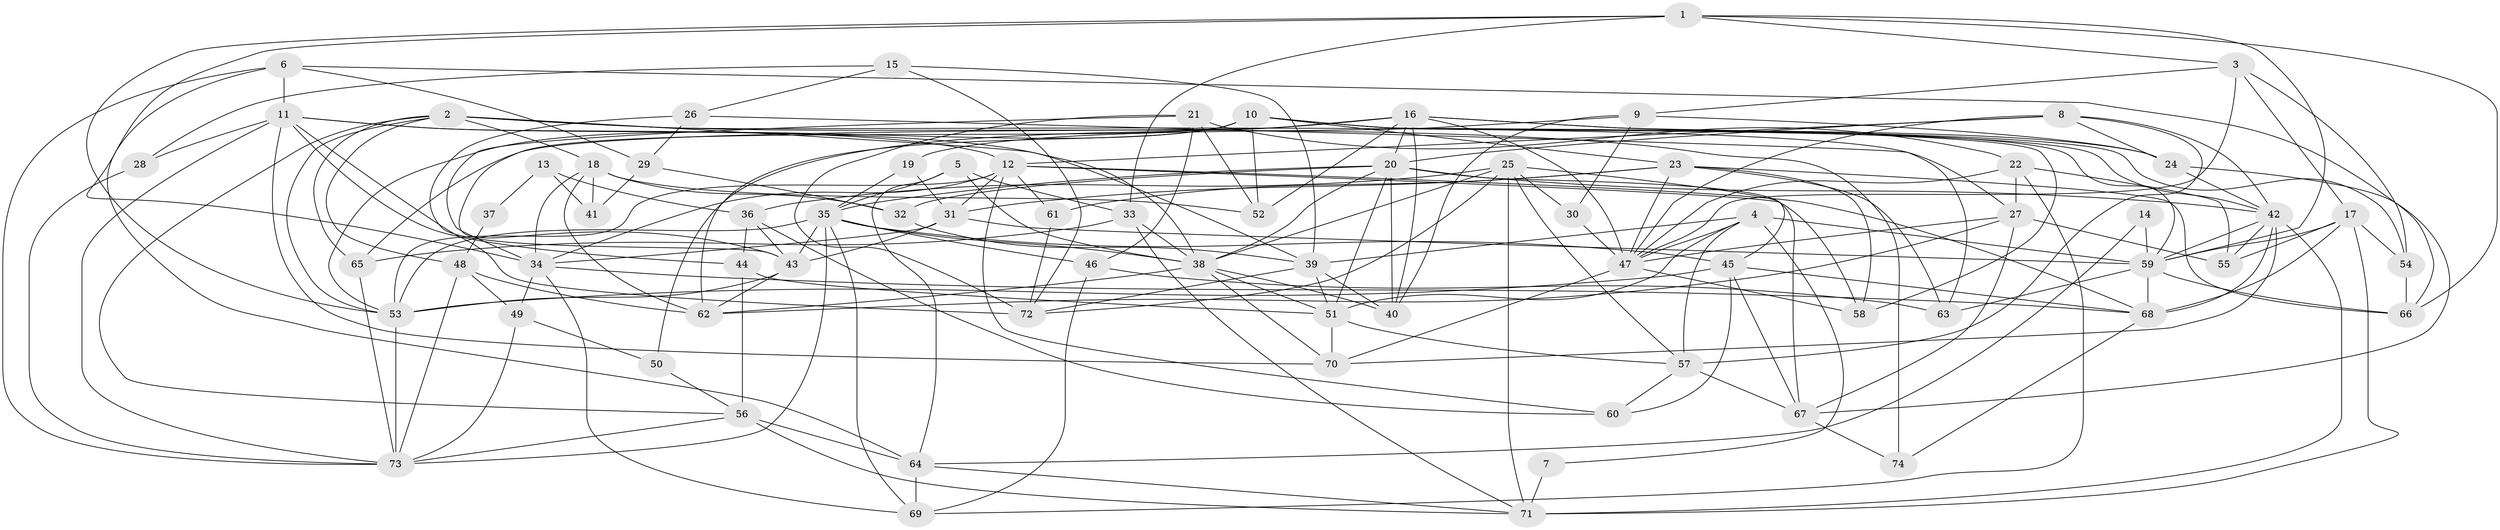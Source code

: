 // original degree distribution, {7: 0.02027027027027027, 6: 0.11486486486486487, 3: 0.2972972972972973, 4: 0.27702702702702703, 5: 0.1554054054054054, 2: 0.11486486486486487, 8: 0.02027027027027027}
// Generated by graph-tools (version 1.1) at 2025/02/03/09/25 03:02:07]
// undirected, 74 vertices, 206 edges
graph export_dot {
graph [start="1"]
  node [color=gray90,style=filled];
  1;
  2;
  3;
  4;
  5;
  6;
  7;
  8;
  9;
  10;
  11;
  12;
  13;
  14;
  15;
  16;
  17;
  18;
  19;
  20;
  21;
  22;
  23;
  24;
  25;
  26;
  27;
  28;
  29;
  30;
  31;
  32;
  33;
  34;
  35;
  36;
  37;
  38;
  39;
  40;
  41;
  42;
  43;
  44;
  45;
  46;
  47;
  48;
  49;
  50;
  51;
  52;
  53;
  54;
  55;
  56;
  57;
  58;
  59;
  60;
  61;
  62;
  63;
  64;
  65;
  66;
  67;
  68;
  69;
  70;
  71;
  72;
  73;
  74;
  1 -- 3 [weight=1.0];
  1 -- 33 [weight=1.0];
  1 -- 34 [weight=2.0];
  1 -- 53 [weight=1.0];
  1 -- 59 [weight=1.0];
  1 -- 66 [weight=2.0];
  2 -- 18 [weight=1.0];
  2 -- 27 [weight=1.0];
  2 -- 38 [weight=1.0];
  2 -- 48 [weight=1.0];
  2 -- 53 [weight=1.0];
  2 -- 56 [weight=1.0];
  2 -- 65 [weight=1.0];
  2 -- 74 [weight=1.0];
  3 -- 9 [weight=1.0];
  3 -- 17 [weight=1.0];
  3 -- 47 [weight=1.0];
  3 -- 54 [weight=1.0];
  4 -- 7 [weight=1.0];
  4 -- 39 [weight=1.0];
  4 -- 47 [weight=1.0];
  4 -- 51 [weight=1.0];
  4 -- 57 [weight=1.0];
  4 -- 59 [weight=1.0];
  5 -- 33 [weight=1.0];
  5 -- 35 [weight=1.0];
  5 -- 38 [weight=1.0];
  5 -- 64 [weight=1.0];
  6 -- 11 [weight=1.0];
  6 -- 29 [weight=1.0];
  6 -- 64 [weight=1.0];
  6 -- 66 [weight=1.0];
  6 -- 73 [weight=1.0];
  7 -- 71 [weight=2.0];
  8 -- 12 [weight=1.0];
  8 -- 20 [weight=1.0];
  8 -- 24 [weight=1.0];
  8 -- 42 [weight=1.0];
  8 -- 47 [weight=1.0];
  8 -- 57 [weight=1.0];
  9 -- 19 [weight=1.0];
  9 -- 24 [weight=1.0];
  9 -- 30 [weight=1.0];
  9 -- 40 [weight=1.0];
  10 -- 23 [weight=1.0];
  10 -- 42 [weight=1.0];
  10 -- 43 [weight=1.0];
  10 -- 52 [weight=1.0];
  10 -- 53 [weight=1.0];
  10 -- 58 [weight=1.0];
  10 -- 59 [weight=1.0];
  10 -- 62 [weight=3.0];
  11 -- 12 [weight=1.0];
  11 -- 28 [weight=1.0];
  11 -- 39 [weight=1.0];
  11 -- 44 [weight=1.0];
  11 -- 70 [weight=1.0];
  11 -- 72 [weight=1.0];
  11 -- 73 [weight=1.0];
  12 -- 31 [weight=2.0];
  12 -- 34 [weight=1.0];
  12 -- 53 [weight=1.0];
  12 -- 58 [weight=1.0];
  12 -- 60 [weight=1.0];
  12 -- 61 [weight=2.0];
  12 -- 68 [weight=1.0];
  13 -- 36 [weight=2.0];
  13 -- 37 [weight=1.0];
  13 -- 41 [weight=1.0];
  14 -- 59 [weight=1.0];
  14 -- 64 [weight=1.0];
  15 -- 26 [weight=1.0];
  15 -- 28 [weight=1.0];
  15 -- 39 [weight=1.0];
  15 -- 72 [weight=1.0];
  16 -- 20 [weight=1.0];
  16 -- 24 [weight=1.0];
  16 -- 40 [weight=1.0];
  16 -- 47 [weight=1.0];
  16 -- 50 [weight=1.0];
  16 -- 52 [weight=1.0];
  16 -- 54 [weight=1.0];
  16 -- 65 [weight=1.0];
  17 -- 54 [weight=1.0];
  17 -- 55 [weight=1.0];
  17 -- 59 [weight=1.0];
  17 -- 68 [weight=1.0];
  17 -- 71 [weight=1.0];
  18 -- 32 [weight=1.0];
  18 -- 34 [weight=1.0];
  18 -- 41 [weight=1.0];
  18 -- 52 [weight=1.0];
  18 -- 62 [weight=1.0];
  19 -- 31 [weight=1.0];
  19 -- 35 [weight=1.0];
  20 -- 32 [weight=1.0];
  20 -- 35 [weight=1.0];
  20 -- 38 [weight=1.0];
  20 -- 40 [weight=1.0];
  20 -- 42 [weight=1.0];
  20 -- 51 [weight=1.0];
  20 -- 67 [weight=1.0];
  21 -- 22 [weight=1.0];
  21 -- 34 [weight=1.0];
  21 -- 46 [weight=1.0];
  21 -- 52 [weight=1.0];
  21 -- 72 [weight=1.0];
  22 -- 27 [weight=1.0];
  22 -- 47 [weight=1.0];
  22 -- 55 [weight=1.0];
  22 -- 69 [weight=1.0];
  23 -- 31 [weight=1.0];
  23 -- 47 [weight=1.0];
  23 -- 58 [weight=1.0];
  23 -- 61 [weight=1.0];
  23 -- 63 [weight=1.0];
  23 -- 66 [weight=1.0];
  24 -- 42 [weight=1.0];
  24 -- 67 [weight=1.0];
  25 -- 30 [weight=1.0];
  25 -- 36 [weight=1.0];
  25 -- 38 [weight=1.0];
  25 -- 45 [weight=1.0];
  25 -- 57 [weight=1.0];
  25 -- 71 [weight=1.0];
  25 -- 72 [weight=1.0];
  26 -- 29 [weight=1.0];
  26 -- 43 [weight=1.0];
  26 -- 63 [weight=1.0];
  27 -- 47 [weight=1.0];
  27 -- 55 [weight=1.0];
  27 -- 62 [weight=1.0];
  27 -- 67 [weight=1.0];
  28 -- 73 [weight=1.0];
  29 -- 32 [weight=1.0];
  29 -- 41 [weight=1.0];
  30 -- 47 [weight=2.0];
  31 -- 34 [weight=1.0];
  31 -- 43 [weight=1.0];
  31 -- 59 [weight=1.0];
  32 -- 39 [weight=1.0];
  33 -- 38 [weight=1.0];
  33 -- 65 [weight=1.0];
  33 -- 71 [weight=1.0];
  34 -- 49 [weight=1.0];
  34 -- 68 [weight=1.0];
  34 -- 69 [weight=1.0];
  35 -- 38 [weight=2.0];
  35 -- 43 [weight=1.0];
  35 -- 45 [weight=1.0];
  35 -- 46 [weight=1.0];
  35 -- 53 [weight=1.0];
  35 -- 69 [weight=1.0];
  35 -- 73 [weight=1.0];
  36 -- 43 [weight=1.0];
  36 -- 44 [weight=1.0];
  36 -- 60 [weight=1.0];
  37 -- 48 [weight=1.0];
  38 -- 40 [weight=2.0];
  38 -- 51 [weight=1.0];
  38 -- 62 [weight=1.0];
  38 -- 70 [weight=1.0];
  39 -- 40 [weight=1.0];
  39 -- 51 [weight=1.0];
  39 -- 72 [weight=1.0];
  42 -- 55 [weight=1.0];
  42 -- 59 [weight=1.0];
  42 -- 68 [weight=1.0];
  42 -- 70 [weight=1.0];
  42 -- 71 [weight=1.0];
  43 -- 53 [weight=1.0];
  43 -- 62 [weight=1.0];
  44 -- 51 [weight=1.0];
  44 -- 56 [weight=1.0];
  45 -- 53 [weight=1.0];
  45 -- 60 [weight=1.0];
  45 -- 67 [weight=1.0];
  45 -- 68 [weight=1.0];
  46 -- 63 [weight=1.0];
  46 -- 69 [weight=1.0];
  47 -- 58 [weight=1.0];
  47 -- 70 [weight=1.0];
  48 -- 49 [weight=1.0];
  48 -- 62 [weight=2.0];
  48 -- 73 [weight=1.0];
  49 -- 50 [weight=1.0];
  49 -- 73 [weight=1.0];
  50 -- 56 [weight=1.0];
  51 -- 57 [weight=1.0];
  51 -- 70 [weight=1.0];
  53 -- 73 [weight=1.0];
  54 -- 66 [weight=2.0];
  56 -- 64 [weight=2.0];
  56 -- 71 [weight=1.0];
  56 -- 73 [weight=1.0];
  57 -- 60 [weight=1.0];
  57 -- 67 [weight=1.0];
  59 -- 63 [weight=1.0];
  59 -- 66 [weight=1.0];
  59 -- 68 [weight=1.0];
  61 -- 72 [weight=1.0];
  64 -- 69 [weight=1.0];
  64 -- 71 [weight=1.0];
  65 -- 73 [weight=1.0];
  67 -- 74 [weight=1.0];
  68 -- 74 [weight=1.0];
}
